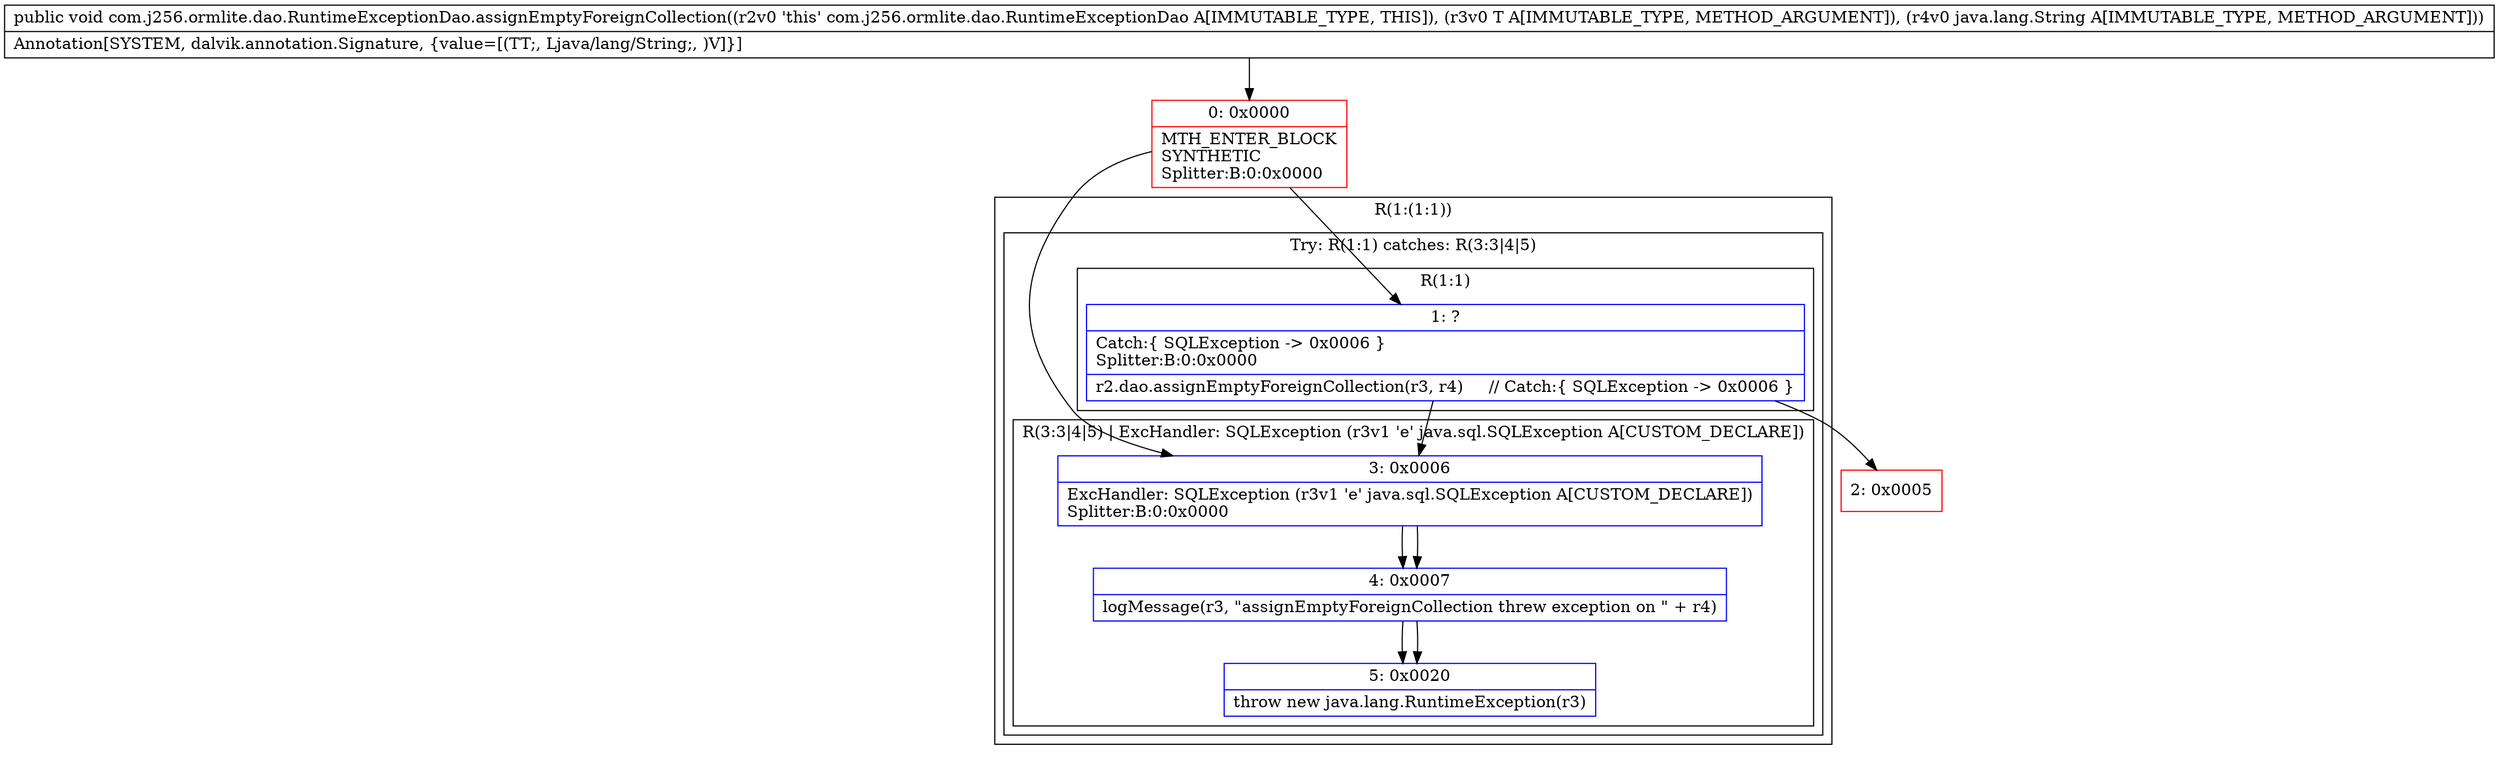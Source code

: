 digraph "CFG forcom.j256.ormlite.dao.RuntimeExceptionDao.assignEmptyForeignCollection(Ljava\/lang\/Object;Ljava\/lang\/String;)V" {
subgraph cluster_Region_2069339515 {
label = "R(1:(1:1))";
node [shape=record,color=blue];
subgraph cluster_TryCatchRegion_1069181684 {
label = "Try: R(1:1) catches: R(3:3|4|5)";
node [shape=record,color=blue];
subgraph cluster_Region_1904670846 {
label = "R(1:1)";
node [shape=record,color=blue];
Node_1 [shape=record,label="{1\:\ ?|Catch:\{ SQLException \-\> 0x0006 \}\lSplitter:B:0:0x0000\l|r2.dao.assignEmptyForeignCollection(r3, r4)     \/\/ Catch:\{ SQLException \-\> 0x0006 \}\l}"];
}
subgraph cluster_Region_728952619 {
label = "R(3:3|4|5) | ExcHandler: SQLException (r3v1 'e' java.sql.SQLException A[CUSTOM_DECLARE])\l";
node [shape=record,color=blue];
Node_3 [shape=record,label="{3\:\ 0x0006|ExcHandler: SQLException (r3v1 'e' java.sql.SQLException A[CUSTOM_DECLARE])\lSplitter:B:0:0x0000\l}"];
Node_4 [shape=record,label="{4\:\ 0x0007|logMessage(r3, \"assignEmptyForeignCollection threw exception on \" + r4)\l}"];
Node_5 [shape=record,label="{5\:\ 0x0020|throw new java.lang.RuntimeException(r3)\l}"];
}
}
}
subgraph cluster_Region_728952619 {
label = "R(3:3|4|5) | ExcHandler: SQLException (r3v1 'e' java.sql.SQLException A[CUSTOM_DECLARE])\l";
node [shape=record,color=blue];
Node_3 [shape=record,label="{3\:\ 0x0006|ExcHandler: SQLException (r3v1 'e' java.sql.SQLException A[CUSTOM_DECLARE])\lSplitter:B:0:0x0000\l}"];
Node_4 [shape=record,label="{4\:\ 0x0007|logMessage(r3, \"assignEmptyForeignCollection threw exception on \" + r4)\l}"];
Node_5 [shape=record,label="{5\:\ 0x0020|throw new java.lang.RuntimeException(r3)\l}"];
}
Node_0 [shape=record,color=red,label="{0\:\ 0x0000|MTH_ENTER_BLOCK\lSYNTHETIC\lSplitter:B:0:0x0000\l}"];
Node_2 [shape=record,color=red,label="{2\:\ 0x0005}"];
MethodNode[shape=record,label="{public void com.j256.ormlite.dao.RuntimeExceptionDao.assignEmptyForeignCollection((r2v0 'this' com.j256.ormlite.dao.RuntimeExceptionDao A[IMMUTABLE_TYPE, THIS]), (r3v0 T A[IMMUTABLE_TYPE, METHOD_ARGUMENT]), (r4v0 java.lang.String A[IMMUTABLE_TYPE, METHOD_ARGUMENT]))  | Annotation[SYSTEM, dalvik.annotation.Signature, \{value=[(TT;, Ljava\/lang\/String;, )V]\}]\l}"];
MethodNode -> Node_0;
Node_1 -> Node_2;
Node_1 -> Node_3;
Node_3 -> Node_4;
Node_4 -> Node_5;
Node_3 -> Node_4;
Node_4 -> Node_5;
Node_0 -> Node_1;
Node_0 -> Node_3;
}


